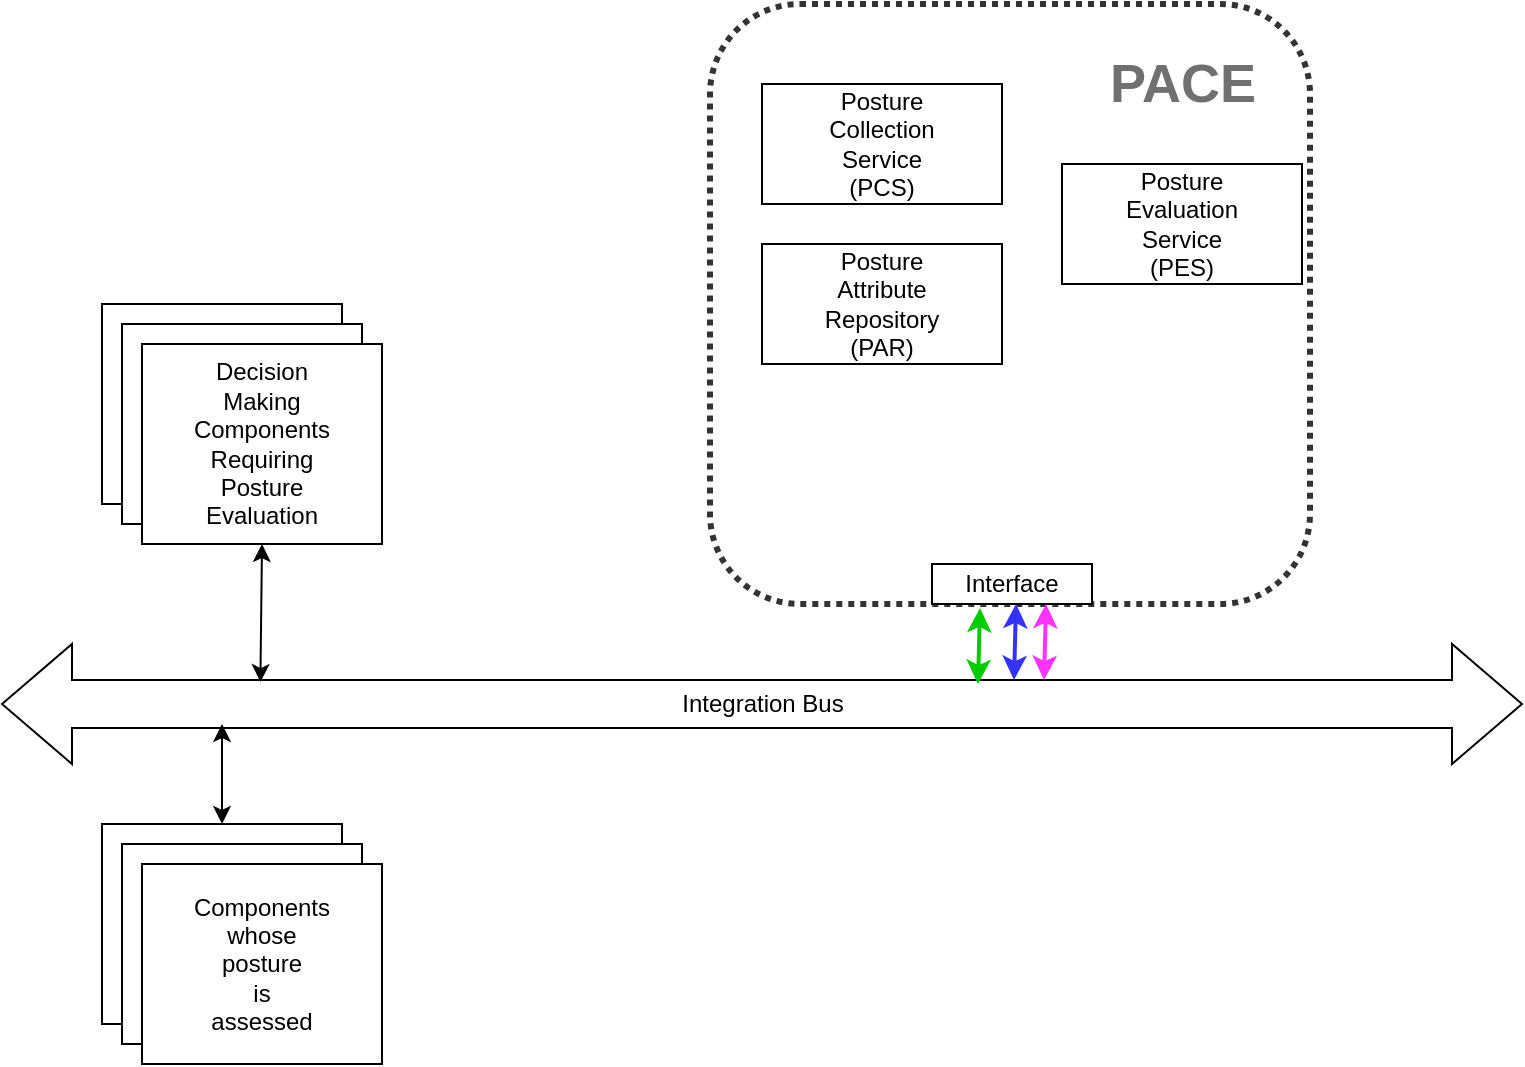 <mxfile version="16.5.1" type="device"><diagram id="nnVkO7F5XKRDGunOfbyT" name="Page-1"><mxGraphModel dx="946" dy="606" grid="1" gridSize="10" guides="1" tooltips="1" connect="1" arrows="1" fold="1" page="1" pageScale="1" pageWidth="850" pageHeight="1100" math="0" shadow="0"><root><mxCell id="0"/><mxCell id="1" parent="0"/><mxCell id="RL7LiKc4wpk9BU2cefHl-15" value="" style="whiteSpace=wrap;html=1;aspect=fixed;fillColor=none;strokeWidth=3;rounded=1;dashed=1;dashPattern=1 1;opacity=80;" parent="1" vertex="1"><mxGeometry x="414" y="30" width="300" height="300" as="geometry"/></mxCell><mxCell id="RL7LiKc4wpk9BU2cefHl-1" value="Integration Bus" style="html=1;shadow=0;dashed=0;align=center;verticalAlign=middle;shape=mxgraph.arrows2.twoWayArrow;dy=0.6;dx=35;" parent="1" vertex="1"><mxGeometry x="60" y="350" width="760" height="60" as="geometry"/></mxCell><mxCell id="RL7LiKc4wpk9BU2cefHl-2" value="Posture&lt;br&gt;Collection&lt;br&gt;Service&lt;br&gt;(PCS)" style="rounded=0;whiteSpace=wrap;html=1;" parent="1" vertex="1"><mxGeometry x="440" y="70" width="120" height="60" as="geometry"/></mxCell><mxCell id="RL7LiKc4wpk9BU2cefHl-3" value="Posture&lt;br&gt;Evaluation&lt;br&gt;Service&lt;br&gt;(PES)" style="rounded=0;whiteSpace=wrap;html=1;" parent="1" vertex="1"><mxGeometry x="590" y="110" width="120" height="60" as="geometry"/></mxCell><mxCell id="RL7LiKc4wpk9BU2cefHl-4" value="Posture&lt;br&gt;Attribute&lt;br&gt;Repository&lt;br&gt;(PAR)" style="rounded=0;whiteSpace=wrap;html=1;" parent="1" vertex="1"><mxGeometry x="440" y="150" width="120" height="60" as="geometry"/></mxCell><mxCell id="RL7LiKc4wpk9BU2cefHl-5" value="Decision&lt;br&gt;Making&lt;br&gt;Components&lt;br&gt;Requiring&lt;br&gt;Posture&lt;br&gt;Evaluation" style="rounded=0;whiteSpace=wrap;html=1;" parent="1" vertex="1"><mxGeometry x="110" y="180" width="120" height="100" as="geometry"/></mxCell><mxCell id="RL7LiKc4wpk9BU2cefHl-6" value="Components&lt;br&gt;whose&lt;br&gt;posture&lt;br&gt;is&lt;br&gt;assessed" style="rounded=0;whiteSpace=wrap;html=1;" parent="1" vertex="1"><mxGeometry x="110" y="440" width="120" height="100" as="geometry"/></mxCell><mxCell id="RL7LiKc4wpk9BU2cefHl-7" value="Decision&lt;br&gt;Making&lt;br&gt;Components&lt;br&gt;Requiring&lt;br&gt;Posture&lt;br&gt;Evaluation" style="rounded=0;whiteSpace=wrap;html=1;" parent="1" vertex="1"><mxGeometry x="120" y="190" width="120" height="100" as="geometry"/></mxCell><mxCell id="RL7LiKc4wpk9BU2cefHl-8" value="Decision&lt;br&gt;Making&lt;br&gt;Components&lt;br&gt;Requiring&lt;br&gt;Posture&lt;br&gt;Evaluation" style="rounded=0;whiteSpace=wrap;html=1;" parent="1" vertex="1"><mxGeometry x="130" y="200" width="120" height="100" as="geometry"/></mxCell><mxCell id="RL7LiKc4wpk9BU2cefHl-9" value="" style="endArrow=classic;startArrow=classic;html=1;rounded=0;entryX=0.5;entryY=1;entryDx=0;entryDy=0;exitX=0.17;exitY=0.317;exitDx=0;exitDy=0;exitPerimeter=0;" parent="1" source="RL7LiKc4wpk9BU2cefHl-1" target="RL7LiKc4wpk9BU2cefHl-8" edge="1"><mxGeometry width="50" height="50" relative="1" as="geometry"><mxPoint x="400" y="310" as="sourcePoint"/><mxPoint x="450" y="260" as="targetPoint"/></mxGeometry></mxCell><mxCell id="RL7LiKc4wpk9BU2cefHl-10" value="" style="endArrow=classic;startArrow=classic;html=1;rounded=0;exitX=0.5;exitY=0;exitDx=0;exitDy=0;" parent="1" source="RL7LiKc4wpk9BU2cefHl-6" edge="1"><mxGeometry width="50" height="50" relative="1" as="geometry"><mxPoint x="199.03" y="379.98" as="sourcePoint"/><mxPoint x="170" y="390" as="targetPoint"/></mxGeometry></mxCell><mxCell id="RL7LiKc4wpk9BU2cefHl-13" value="" style="endArrow=classic;startArrow=classic;html=1;rounded=0;exitX=0.529;exitY=0.267;exitDx=0;exitDy=0;exitPerimeter=0;strokeWidth=2;strokeColor=#3333FF;" parent="1" edge="1"><mxGeometry width="50" height="50" relative="1" as="geometry"><mxPoint x="566.01" y="368.02" as="sourcePoint"/><mxPoint x="567" y="330" as="targetPoint"/></mxGeometry></mxCell><mxCell id="RL7LiKc4wpk9BU2cefHl-16" value="&lt;font color=&quot;#707070&quot;&gt;PACE&lt;/font&gt;" style="text;html=1;resizable=0;autosize=1;align=center;verticalAlign=middle;points=[];fillColor=none;strokeColor=none;rounded=0;dashed=1;dashPattern=1 1;opacity=80;fontStyle=1;fontSize=27;fontColor=#636363;" parent="1" vertex="1"><mxGeometry x="605" y="50" width="90" height="40" as="geometry"/></mxCell><mxCell id="RL7LiKc4wpk9BU2cefHl-17" value="Components&lt;br&gt;whose&lt;br&gt;posture&lt;br&gt;is&lt;br&gt;assessed" style="rounded=0;whiteSpace=wrap;html=1;" parent="1" vertex="1"><mxGeometry x="120" y="450" width="120" height="100" as="geometry"/></mxCell><mxCell id="RL7LiKc4wpk9BU2cefHl-18" value="Components&lt;br&gt;whose&lt;br&gt;posture&lt;br&gt;is&lt;br&gt;assessed" style="rounded=0;whiteSpace=wrap;html=1;" parent="1" vertex="1"><mxGeometry x="130" y="460" width="120" height="100" as="geometry"/></mxCell><mxCell id="O5Wy_gLp76La8A3VgjBj-1" value="Interface" style="rounded=0;whiteSpace=wrap;html=1;" parent="1" vertex="1"><mxGeometry x="525" y="310" width="80" height="20" as="geometry"/></mxCell><mxCell id="bibioOEZ53xIlrt3mIi_-1" value="" style="endArrow=classic;startArrow=classic;html=1;rounded=0;exitX=0.529;exitY=0.267;exitDx=0;exitDy=0;exitPerimeter=0;strokeWidth=2;strokeColor=#FF33FF;" edge="1" parent="1"><mxGeometry width="50" height="50" relative="1" as="geometry"><mxPoint x="581.01" y="368.02" as="sourcePoint"/><mxPoint x="582" y="330" as="targetPoint"/></mxGeometry></mxCell><mxCell id="bibioOEZ53xIlrt3mIi_-2" value="" style="endArrow=classic;startArrow=classic;html=1;rounded=0;exitX=0.529;exitY=0.267;exitDx=0;exitDy=0;exitPerimeter=0;strokeWidth=2;strokeColor=#00CC00;" edge="1" parent="1"><mxGeometry width="50" height="50" relative="1" as="geometry"><mxPoint x="548.01" y="370.02" as="sourcePoint"/><mxPoint x="549" y="332" as="targetPoint"/></mxGeometry></mxCell></root></mxGraphModel></diagram></mxfile>